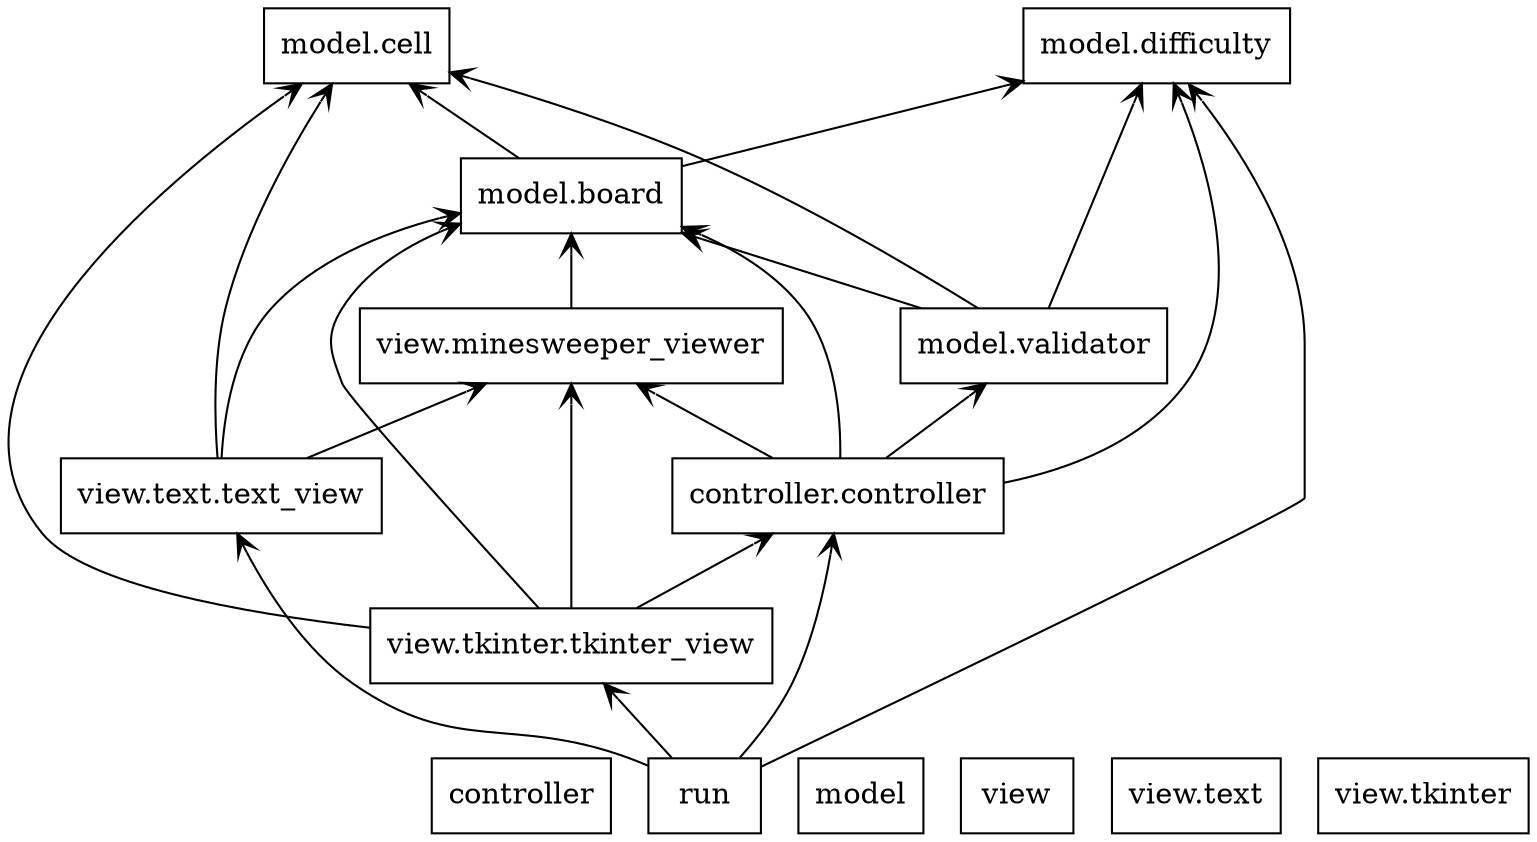 digraph "packages" {
rankdir=BT
charset="utf-8"
"controller" [color="black", label=<controller>, shape="box", style="solid"];
"controller.controller" [color="black", label=<controller.controller>, shape="box", style="solid"];
"model" [color="black", label=<model>, shape="box", style="solid"];
"model.board" [color="black", label=<model.board>, shape="box", style="solid"];
"model.cell" [color="black", label=<model.cell>, shape="box", style="solid"];
"model.difficulty" [color="black", label=<model.difficulty>, shape="box", style="solid"];
"model.validator" [color="black", label=<model.validator>, shape="box", style="solid"];
"run" [color="black", label=<run>, shape="box", style="solid"];
"view" [color="black", label=<view>, shape="box", style="solid"];
"view.minesweeper_viewer" [color="black", label=<view.minesweeper_viewer>, shape="box", style="solid"];
"view.text" [color="black", label=<view.text>, shape="box", style="solid"];
"view.text.text_view" [color="black", label=<view.text.text_view>, shape="box", style="solid"];
"view.tkinter" [color="black", label=<view.tkinter>, shape="box", style="solid"];
"view.tkinter.tkinter_view" [color="black", label=<view.tkinter.tkinter_view>, shape="box", style="solid"];
"controller.controller" -> "model.board" [arrowhead="open", arrowtail="none"];
"controller.controller" -> "model.difficulty" [arrowhead="open", arrowtail="none"];
"controller.controller" -> "model.validator" [arrowhead="open", arrowtail="none"];
"controller.controller" -> "view.minesweeper_viewer" [arrowhead="open", arrowtail="none"];
"model.board" -> "model.cell" [arrowhead="open", arrowtail="none"];
"model.board" -> "model.difficulty" [arrowhead="open", arrowtail="none"];
"model.validator" -> "model.board" [arrowhead="open", arrowtail="none"];
"model.validator" -> "model.cell" [arrowhead="open", arrowtail="none"];
"model.validator" -> "model.difficulty" [arrowhead="open", arrowtail="none"];
"run" -> "controller.controller" [arrowhead="open", arrowtail="none"];
"run" -> "model.difficulty" [arrowhead="open", arrowtail="none"];
"run" -> "view.text.text_view" [arrowhead="open", arrowtail="none"];
"run" -> "view.tkinter.tkinter_view" [arrowhead="open", arrowtail="none"];
"view.minesweeper_viewer" -> "model.board" [arrowhead="open", arrowtail="none"];
"view.text.text_view" -> "model.board" [arrowhead="open", arrowtail="none"];
"view.text.text_view" -> "model.cell" [arrowhead="open", arrowtail="none"];
"view.text.text_view" -> "view.minesweeper_viewer" [arrowhead="open", arrowtail="none"];
"view.tkinter.tkinter_view" -> "controller.controller" [arrowhead="open", arrowtail="none"];
"view.tkinter.tkinter_view" -> "model.board" [arrowhead="open", arrowtail="none"];
"view.tkinter.tkinter_view" -> "model.cell" [arrowhead="open", arrowtail="none"];
"view.tkinter.tkinter_view" -> "view.minesweeper_viewer" [arrowhead="open", arrowtail="none"];
}
